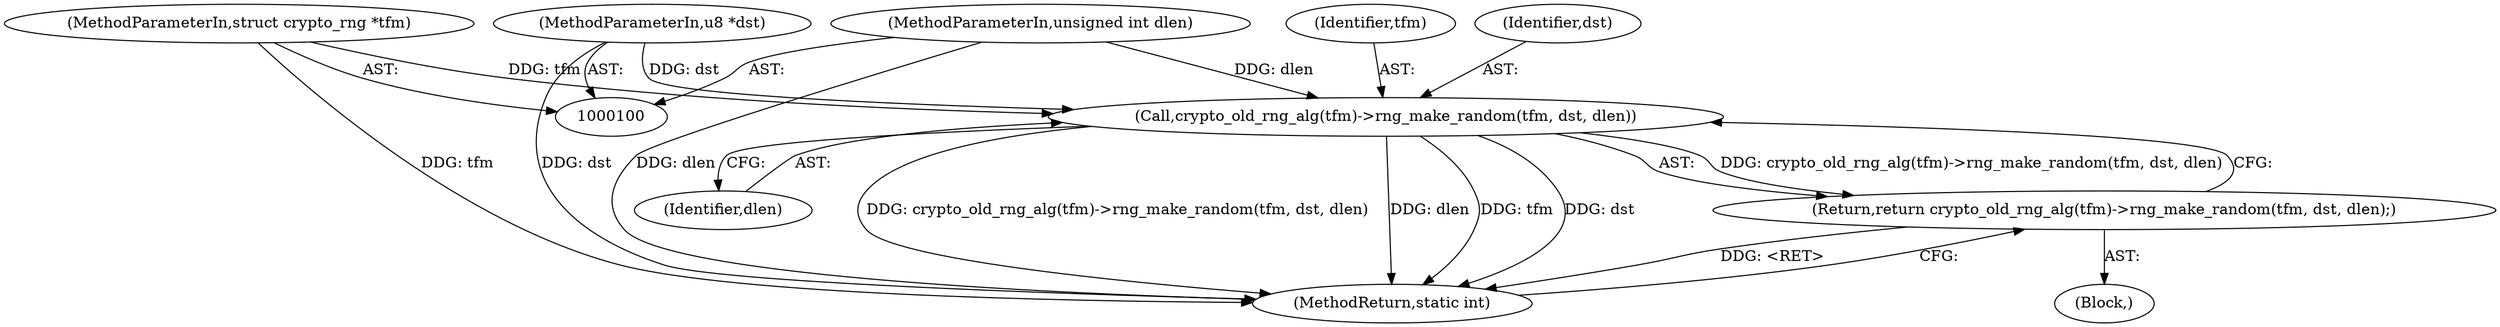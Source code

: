 digraph "1_linux_94f1bb15bed84ad6c893916b7e7b9db6f1d7eec6_2@API" {
"1000108" [label="(Call,crypto_old_rng_alg(tfm)->rng_make_random(tfm, dst, dlen))"];
"1000101" [label="(MethodParameterIn,struct crypto_rng *tfm)"];
"1000104" [label="(MethodParameterIn,u8 *dst)"];
"1000105" [label="(MethodParameterIn,unsigned int dlen)"];
"1000107" [label="(Return,return crypto_old_rng_alg(tfm)->rng_make_random(tfm, dst, dlen);)"];
"1000111" [label="(Identifier,dlen)"];
"1000112" [label="(MethodReturn,static int)"];
"1000108" [label="(Call,crypto_old_rng_alg(tfm)->rng_make_random(tfm, dst, dlen))"];
"1000104" [label="(MethodParameterIn,u8 *dst)"];
"1000105" [label="(MethodParameterIn,unsigned int dlen)"];
"1000101" [label="(MethodParameterIn,struct crypto_rng *tfm)"];
"1000106" [label="(Block,)"];
"1000109" [label="(Identifier,tfm)"];
"1000107" [label="(Return,return crypto_old_rng_alg(tfm)->rng_make_random(tfm, dst, dlen);)"];
"1000110" [label="(Identifier,dst)"];
"1000108" -> "1000107"  [label="AST: "];
"1000108" -> "1000111"  [label="CFG: "];
"1000109" -> "1000108"  [label="AST: "];
"1000110" -> "1000108"  [label="AST: "];
"1000111" -> "1000108"  [label="AST: "];
"1000107" -> "1000108"  [label="CFG: "];
"1000108" -> "1000112"  [label="DDG: crypto_old_rng_alg(tfm)->rng_make_random(tfm, dst, dlen)"];
"1000108" -> "1000112"  [label="DDG: dlen"];
"1000108" -> "1000112"  [label="DDG: tfm"];
"1000108" -> "1000112"  [label="DDG: dst"];
"1000108" -> "1000107"  [label="DDG: crypto_old_rng_alg(tfm)->rng_make_random(tfm, dst, dlen)"];
"1000101" -> "1000108"  [label="DDG: tfm"];
"1000104" -> "1000108"  [label="DDG: dst"];
"1000105" -> "1000108"  [label="DDG: dlen"];
"1000101" -> "1000100"  [label="AST: "];
"1000101" -> "1000112"  [label="DDG: tfm"];
"1000104" -> "1000100"  [label="AST: "];
"1000104" -> "1000112"  [label="DDG: dst"];
"1000105" -> "1000100"  [label="AST: "];
"1000105" -> "1000112"  [label="DDG: dlen"];
"1000107" -> "1000106"  [label="AST: "];
"1000112" -> "1000107"  [label="CFG: "];
"1000107" -> "1000112"  [label="DDG: <RET>"];
}

